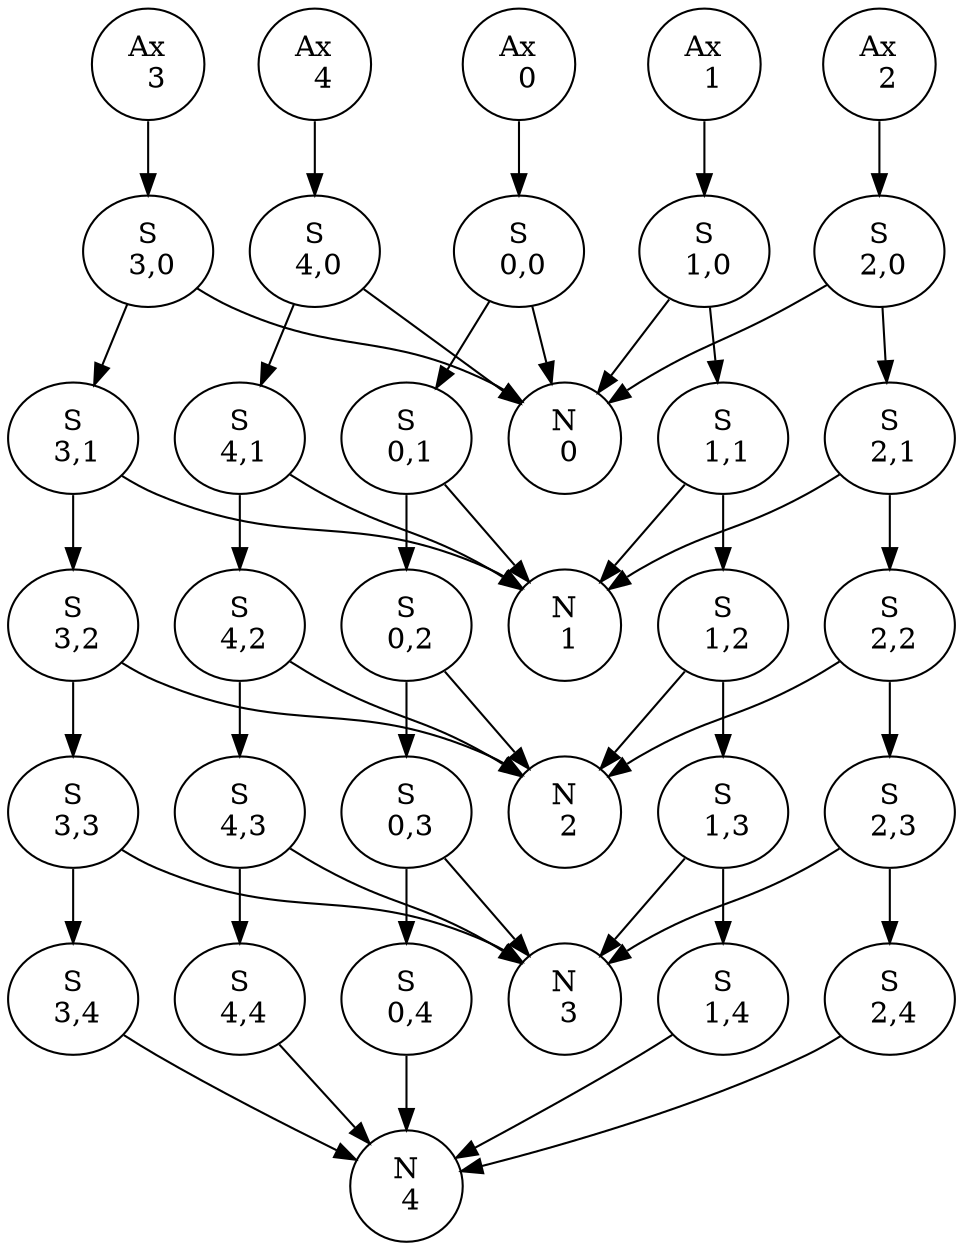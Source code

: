 /* Created with the Wolfram Language : www.wolfram.com */

digraph {
  
	"Ax\n  0" [label="Ax\n  0"];
	"Ax\n  1" [label="Ax\n  1"];
	"Ax\n  3" [label="Ax\n  3"];
	"Ax\n  4" [label="Ax\n  4"];
	"Ax\n  2" [label="Ax\n  2"];
	
	
	
	"S\n 0,0" [label="S\n 0,0"];
	"S\n 0,1" [label="S\n 0,1"];
	"S\n 0,2" [label="S\n 0,2"];
	"S\n 0,3" [label="S\n 0,3"];
	"S\n 0,4" [label="S\n 0,4"];

	"S\n 1,0" [label="S\n 1,0"];
	"S\n 1,1" [label="S\n 1,1"];
	"S\n 1,2" [label="S\n 1,2"];
	"S\n 1,3" [label="S\n 1,3"];
	"S\n 1,4" [label="S\n 1,4"];
	
	"S\n 2,0" [label="S\n 2,0"];
	"S\n 2,1" [label="S\n 2,1"];
	"S\n 2,2" [label="S\n 2,2"];
	"S\n 2,3" [label="S\n 2,3"];
	"S\n 2,4" [label="S\n 2,4"];

	"S\n 3,0" [label="S\n 3,0"];
	"S\n 3,1" [label="S\n 3,1"];
	"S\n 3,2" [label="S\n 3,2"];
	"S\n 3,3" [label="S\n 3,3"];
	"S\n 3,4" [label="S\n 3,4"];

	"S\n 4,0" [label="S\n 4,0"];
	"S\n 4,1" [label="S\n 4,1"];
	"S\n 4,2" [label="S\n 4,2"];
	"S\n 4,3" [label="S\n 4,3"];
	"S\n 4,4" [label="S\n 4,4"];
	
	"N\n 0" [label="N\n 0"];
	"N\n 1" [label="N\n 1"];
	"N\n 2" [label="N\n 2"];
	"N\n 3" [label="N\n 3"];
	"N\n 4" [label="N\n 4"];
	
	
	"Ax\n  0" -> "S\n 0,0";
	"S\n 0,0" -> "S\n 0,1";
	"S\n 0,1" -> "S\n 0,2";
	"S\n 0,2" -> "S\n 0,3";
	"S\n 0,3" -> "S\n 0,4";
	"Ax\n  1" -> "S\n 1,0";
	"S\n 1,0" -> "S\n 1,1";
	"S\n 1,1" -> "S\n 1,2";
	"S\n 1,2" -> "S\n 1,3";
	"S\n 1,3" -> "S\n 1,4";
	"Ax\n  2" -> "S\n 2,0";
	"S\n 2,0" -> "S\n 2,1";
	"S\n 2,1" -> "S\n 2,2";
	"S\n 2,2" -> "S\n 2,3";
	"S\n 2,3" -> "S\n 2,4";
	"Ax\n  3" -> "S\n 3,0";
	"S\n 3,0" -> "S\n 3,1";
	"S\n 3,1" -> "S\n 3,2";
	"S\n 3,2" -> "S\n 3,3";
	"S\n 3,3" -> "S\n 3,4";
	"Ax\n  4" -> "S\n 4,0";
	"S\n 4,0" -> "S\n 4,1";
	"S\n 4,1" -> "S\n 4,2";
	"S\n 4,2" -> "S\n 4,3";
	"S\n 4,3" -> "S\n 4,4";
	"S\n 0,0" -> "N\n 0";
	"S\n 0,1" -> "N\n 1";
	"S\n 0,2" -> "N\n 2";
	"S\n 0,3" -> "N\n 3";
	"S\n 0,4" -> "N\n 4";
	"S\n 1,0" -> "N\n 0";
	"S\n 1,1" -> "N\n 1";
	"S\n 1,2" -> "N\n 2";
	"S\n 1,3" -> "N\n 3";
	"S\n 1,4" -> "N\n 4";
	"S\n 2,0" -> "N\n 0";
	"S\n 2,1" -> "N\n 1";
	"S\n 2,2" -> "N\n 2";
	"S\n 2,3" -> "N\n 3";
	"S\n 2,4" -> "N\n 4";
	"S\n 3,0" -> "N\n 0";
	"S\n 3,1" -> "N\n 1";
	"S\n 3,2" -> "N\n 2";
	"S\n 3,3" -> "N\n 3";
	"S\n 3,4" -> "N\n 4";
	"S\n 4,0" -> "N\n 0";
	"S\n 4,1" -> "N\n 1";
	"S\n 4,2" -> "N\n 2";
	"S\n 4,3" -> "N\n 3";
	"S\n 4,4" -> "N\n 4";
}
